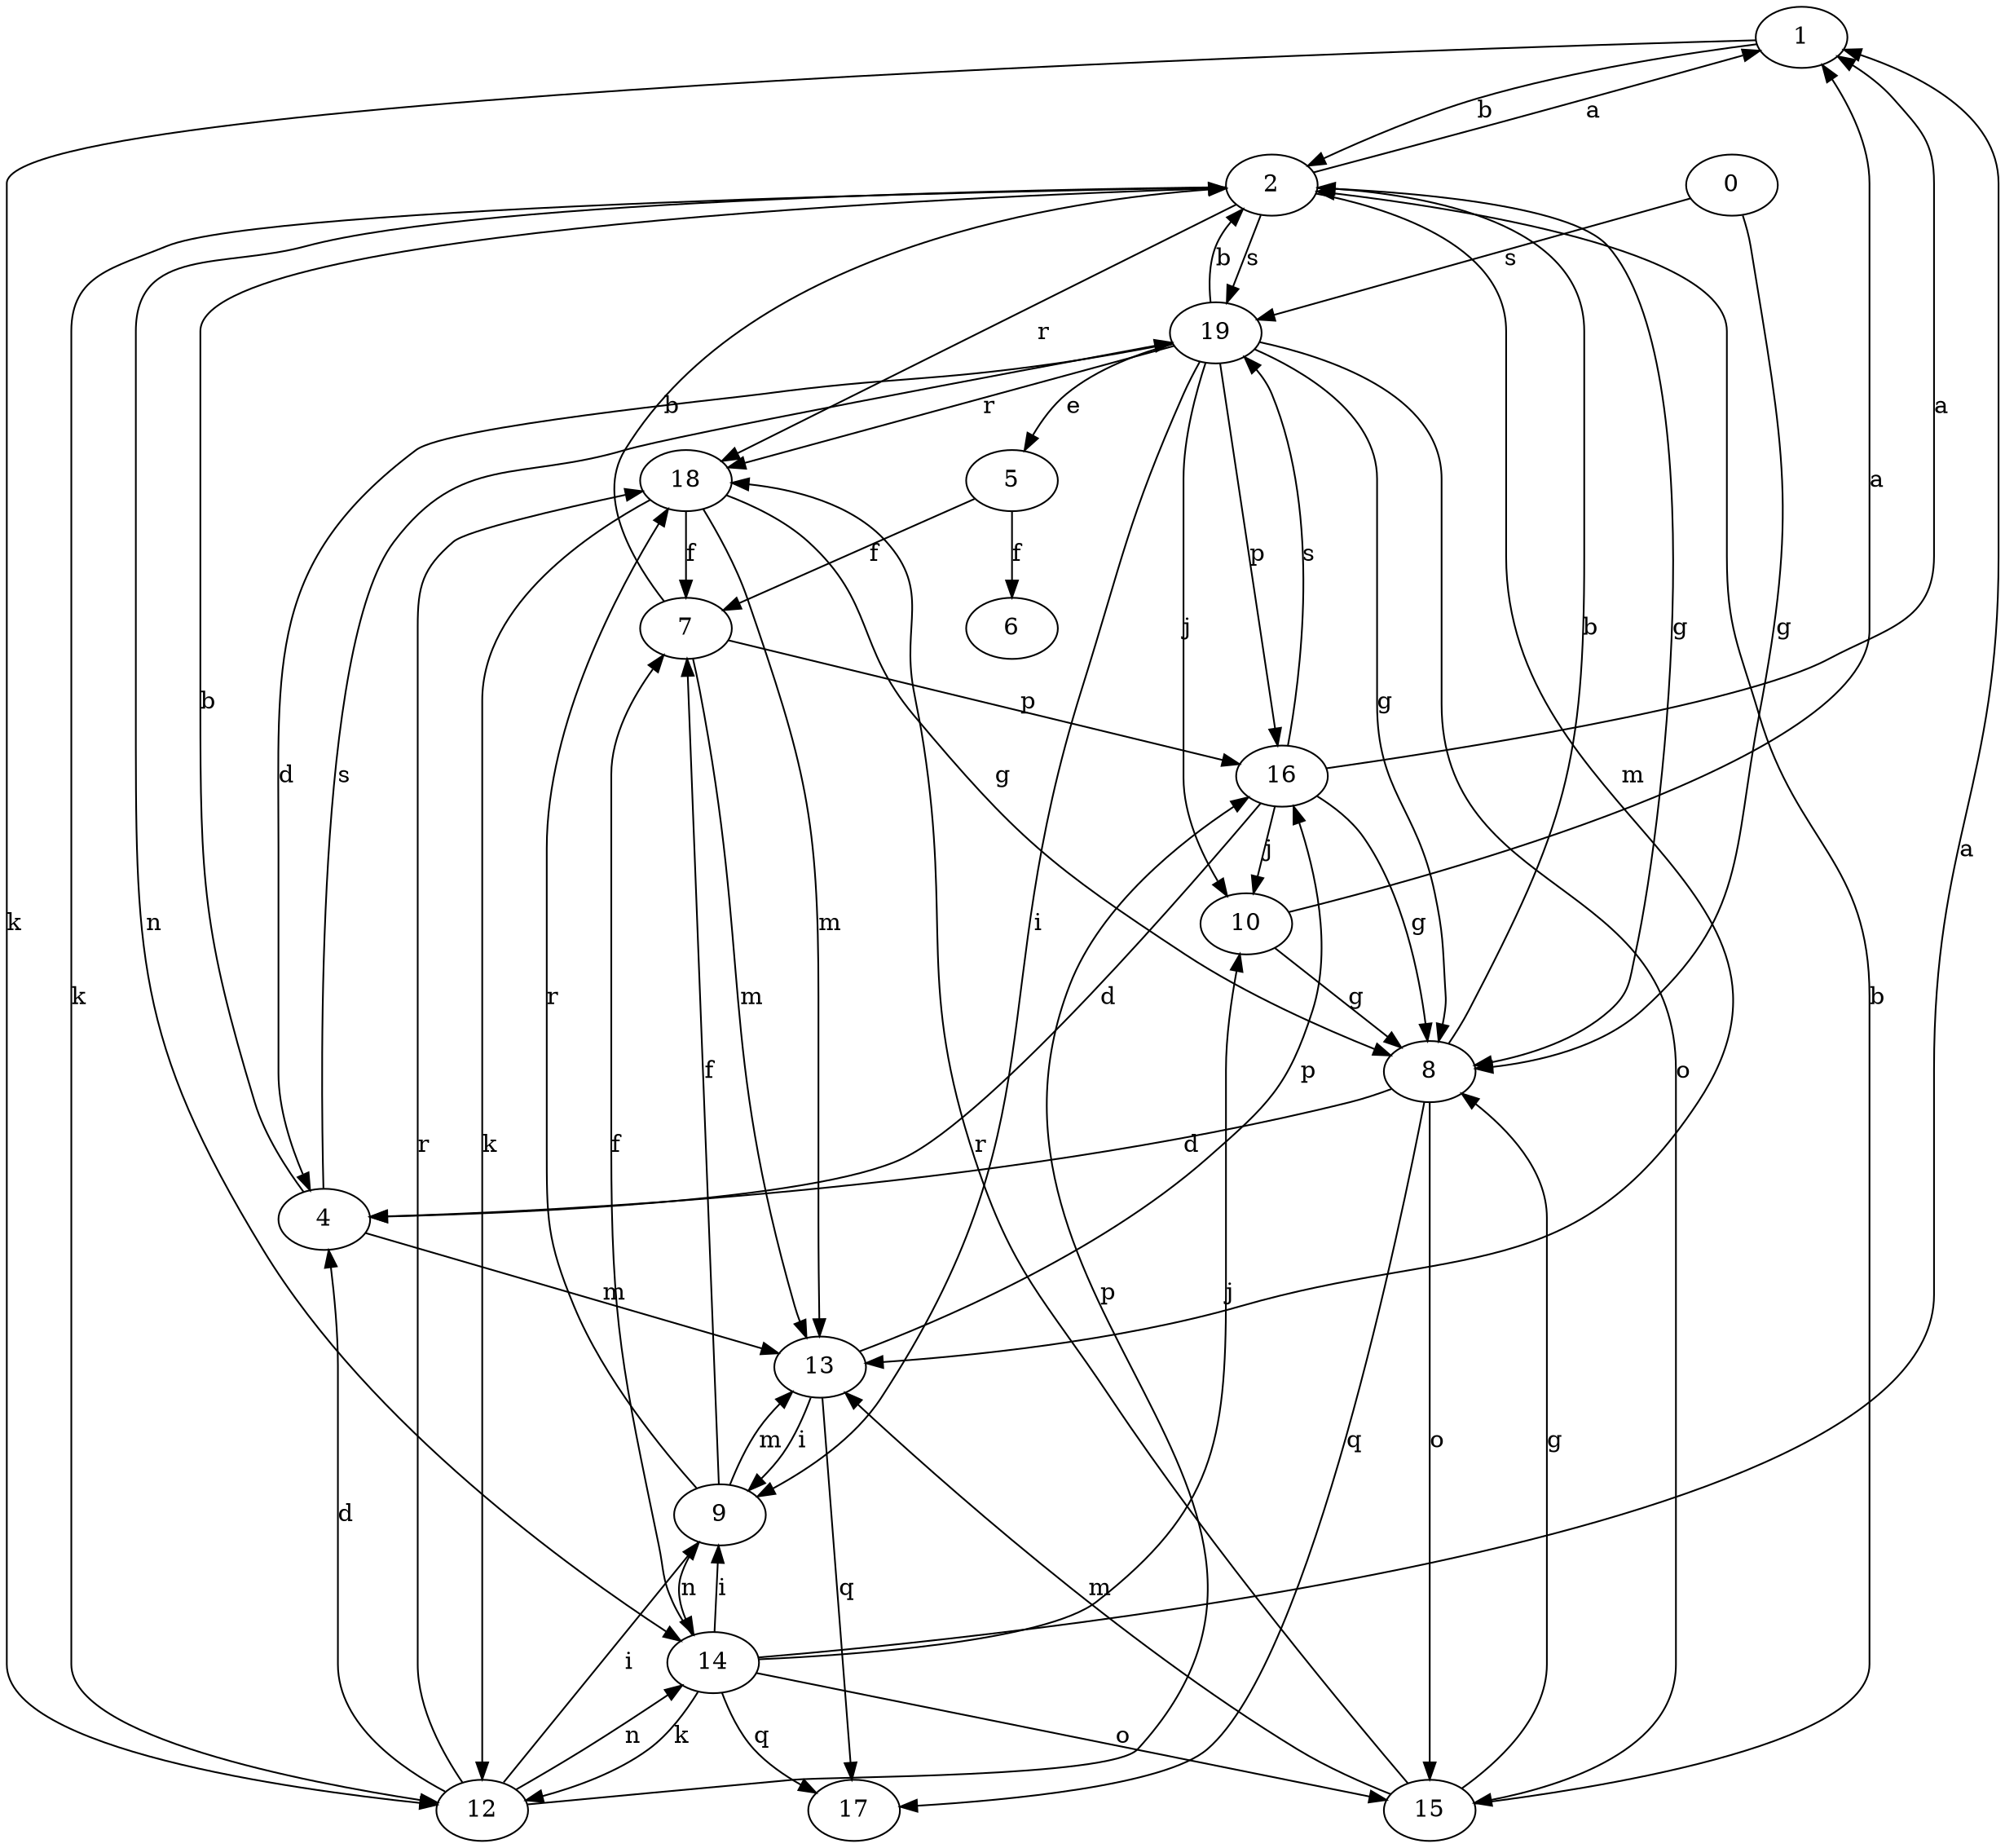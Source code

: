 strict digraph  {
1;
2;
4;
5;
6;
7;
8;
9;
10;
0;
12;
13;
14;
15;
16;
17;
18;
19;
1 -> 2  [label=b];
1 -> 12  [label=k];
2 -> 1  [label=a];
2 -> 8  [label=g];
2 -> 12  [label=k];
2 -> 13  [label=m];
2 -> 14  [label=n];
2 -> 18  [label=r];
2 -> 19  [label=s];
4 -> 2  [label=b];
4 -> 13  [label=m];
4 -> 19  [label=s];
5 -> 6  [label=f];
5 -> 7  [label=f];
7 -> 2  [label=b];
7 -> 13  [label=m];
7 -> 16  [label=p];
8 -> 2  [label=b];
8 -> 4  [label=d];
8 -> 15  [label=o];
8 -> 17  [label=q];
9 -> 7  [label=f];
9 -> 13  [label=m];
9 -> 14  [label=n];
9 -> 18  [label=r];
10 -> 1  [label=a];
10 -> 8  [label=g];
0 -> 8  [label=g];
0 -> 19  [label=s];
12 -> 4  [label=d];
12 -> 9  [label=i];
12 -> 14  [label=n];
12 -> 16  [label=p];
12 -> 18  [label=r];
13 -> 9  [label=i];
13 -> 16  [label=p];
13 -> 17  [label=q];
14 -> 1  [label=a];
14 -> 7  [label=f];
14 -> 9  [label=i];
14 -> 10  [label=j];
14 -> 12  [label=k];
14 -> 15  [label=o];
14 -> 17  [label=q];
15 -> 2  [label=b];
15 -> 8  [label=g];
15 -> 13  [label=m];
15 -> 18  [label=r];
16 -> 1  [label=a];
16 -> 4  [label=d];
16 -> 8  [label=g];
16 -> 10  [label=j];
16 -> 19  [label=s];
18 -> 7  [label=f];
18 -> 8  [label=g];
18 -> 12  [label=k];
18 -> 13  [label=m];
19 -> 2  [label=b];
19 -> 4  [label=d];
19 -> 5  [label=e];
19 -> 8  [label=g];
19 -> 9  [label=i];
19 -> 10  [label=j];
19 -> 15  [label=o];
19 -> 16  [label=p];
19 -> 18  [label=r];
}
